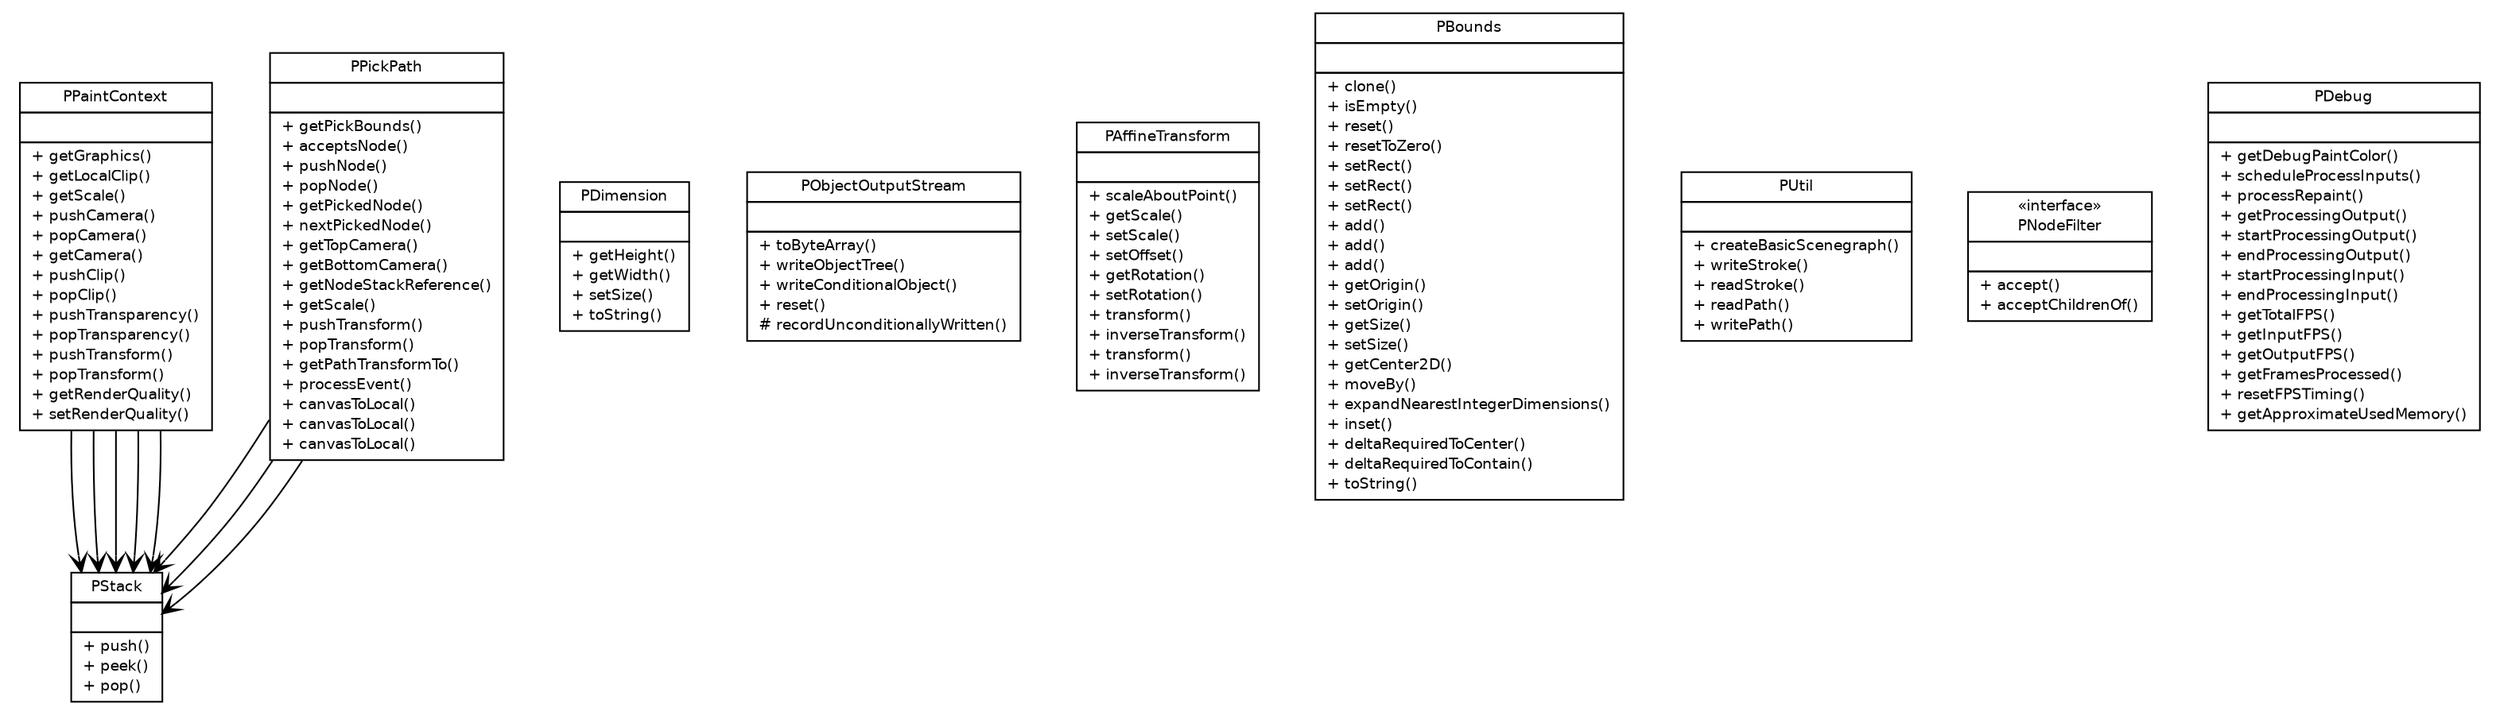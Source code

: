 #!/usr/local/bin/dot
#
# Class diagram 
# Generated by UmlGraph version 4.6 (http://www.spinellis.gr/sw/umlgraph)
#

digraph G {
	edge [fontname="Helvetica",fontsize=10,labelfontname="Helvetica",labelfontsize=10];
	node [fontname="Helvetica",fontsize=10,shape=plaintext];
	// edu.umd.cs.piccolo.util.PStack
	c0 [label=<<table border="0" cellborder="1" cellspacing="0" cellpadding="2" port="p" href="./PStack.html">
		<tr><td><table border="0" cellspacing="0" cellpadding="1">
			<tr><td> PStack </td></tr>
		</table></td></tr>
		<tr><td><table border="0" cellspacing="0" cellpadding="1">
			<tr><td align="left">  </td></tr>
		</table></td></tr>
		<tr><td><table border="0" cellspacing="0" cellpadding="1">
			<tr><td align="left"> + push() </td></tr>
			<tr><td align="left"> + peek() </td></tr>
			<tr><td align="left"> + pop() </td></tr>
		</table></td></tr>
		</table>>, fontname="Helvetica", fontcolor="black", fontsize=9.0];
	// edu.umd.cs.piccolo.util.PDimension
	c1 [label=<<table border="0" cellborder="1" cellspacing="0" cellpadding="2" port="p" href="./PDimension.html">
		<tr><td><table border="0" cellspacing="0" cellpadding="1">
			<tr><td> PDimension </td></tr>
		</table></td></tr>
		<tr><td><table border="0" cellspacing="0" cellpadding="1">
			<tr><td align="left">  </td></tr>
		</table></td></tr>
		<tr><td><table border="0" cellspacing="0" cellpadding="1">
			<tr><td align="left"> + getHeight() </td></tr>
			<tr><td align="left"> + getWidth() </td></tr>
			<tr><td align="left"> + setSize() </td></tr>
			<tr><td align="left"> + toString() </td></tr>
		</table></td></tr>
		</table>>, fontname="Helvetica", fontcolor="black", fontsize=9.0];
	// edu.umd.cs.piccolo.util.PPaintContext
	c2 [label=<<table border="0" cellborder="1" cellspacing="0" cellpadding="2" port="p" href="./PPaintContext.html">
		<tr><td><table border="0" cellspacing="0" cellpadding="1">
			<tr><td> PPaintContext </td></tr>
		</table></td></tr>
		<tr><td><table border="0" cellspacing="0" cellpadding="1">
			<tr><td align="left">  </td></tr>
		</table></td></tr>
		<tr><td><table border="0" cellspacing="0" cellpadding="1">
			<tr><td align="left"> + getGraphics() </td></tr>
			<tr><td align="left"> + getLocalClip() </td></tr>
			<tr><td align="left"> + getScale() </td></tr>
			<tr><td align="left"> + pushCamera() </td></tr>
			<tr><td align="left"> + popCamera() </td></tr>
			<tr><td align="left"> + getCamera() </td></tr>
			<tr><td align="left"> + pushClip() </td></tr>
			<tr><td align="left"> + popClip() </td></tr>
			<tr><td align="left"> + pushTransparency() </td></tr>
			<tr><td align="left"> + popTransparency() </td></tr>
			<tr><td align="left"> + pushTransform() </td></tr>
			<tr><td align="left"> + popTransform() </td></tr>
			<tr><td align="left"> + getRenderQuality() </td></tr>
			<tr><td align="left"> + setRenderQuality() </td></tr>
		</table></td></tr>
		</table>>, fontname="Helvetica", fontcolor="black", fontsize=9.0];
	// edu.umd.cs.piccolo.util.PObjectOutputStream
	c3 [label=<<table border="0" cellborder="1" cellspacing="0" cellpadding="2" port="p" href="./PObjectOutputStream.html">
		<tr><td><table border="0" cellspacing="0" cellpadding="1">
			<tr><td> PObjectOutputStream </td></tr>
		</table></td></tr>
		<tr><td><table border="0" cellspacing="0" cellpadding="1">
			<tr><td align="left">  </td></tr>
		</table></td></tr>
		<tr><td><table border="0" cellspacing="0" cellpadding="1">
			<tr><td align="left"> + toByteArray() </td></tr>
			<tr><td align="left"> + writeObjectTree() </td></tr>
			<tr><td align="left"> + writeConditionalObject() </td></tr>
			<tr><td align="left"> + reset() </td></tr>
			<tr><td align="left"> # recordUnconditionallyWritten() </td></tr>
		</table></td></tr>
		</table>>, fontname="Helvetica", fontcolor="black", fontsize=9.0];
	// edu.umd.cs.piccolo.util.PAffineTransform
	c4 [label=<<table border="0" cellborder="1" cellspacing="0" cellpadding="2" port="p" href="./PAffineTransform.html">
		<tr><td><table border="0" cellspacing="0" cellpadding="1">
			<tr><td> PAffineTransform </td></tr>
		</table></td></tr>
		<tr><td><table border="0" cellspacing="0" cellpadding="1">
			<tr><td align="left">  </td></tr>
		</table></td></tr>
		<tr><td><table border="0" cellspacing="0" cellpadding="1">
			<tr><td align="left"> + scaleAboutPoint() </td></tr>
			<tr><td align="left"> + getScale() </td></tr>
			<tr><td align="left"> + setScale() </td></tr>
			<tr><td align="left"> + setOffset() </td></tr>
			<tr><td align="left"> + getRotation() </td></tr>
			<tr><td align="left"> + setRotation() </td></tr>
			<tr><td align="left"> + transform() </td></tr>
			<tr><td align="left"> + inverseTransform() </td></tr>
			<tr><td align="left"> + transform() </td></tr>
			<tr><td align="left"> + inverseTransform() </td></tr>
		</table></td></tr>
		</table>>, fontname="Helvetica", fontcolor="black", fontsize=9.0];
	// edu.umd.cs.piccolo.util.PBounds
	c5 [label=<<table border="0" cellborder="1" cellspacing="0" cellpadding="2" port="p" href="./PBounds.html">
		<tr><td><table border="0" cellspacing="0" cellpadding="1">
			<tr><td> PBounds </td></tr>
		</table></td></tr>
		<tr><td><table border="0" cellspacing="0" cellpadding="1">
			<tr><td align="left">  </td></tr>
		</table></td></tr>
		<tr><td><table border="0" cellspacing="0" cellpadding="1">
			<tr><td align="left"> + clone() </td></tr>
			<tr><td align="left"> + isEmpty() </td></tr>
			<tr><td align="left"> + reset() </td></tr>
			<tr><td align="left"> + resetToZero() </td></tr>
			<tr><td align="left"> + setRect() </td></tr>
			<tr><td align="left"> + setRect() </td></tr>
			<tr><td align="left"> + setRect() </td></tr>
			<tr><td align="left"> + add() </td></tr>
			<tr><td align="left"> + add() </td></tr>
			<tr><td align="left"> + add() </td></tr>
			<tr><td align="left"> + getOrigin() </td></tr>
			<tr><td align="left"> + setOrigin() </td></tr>
			<tr><td align="left"> + getSize() </td></tr>
			<tr><td align="left"> + setSize() </td></tr>
			<tr><td align="left"> + getCenter2D() </td></tr>
			<tr><td align="left"> + moveBy() </td></tr>
			<tr><td align="left"> + expandNearestIntegerDimensions() </td></tr>
			<tr><td align="left"> + inset() </td></tr>
			<tr><td align="left"> + deltaRequiredToCenter() </td></tr>
			<tr><td align="left"> + deltaRequiredToContain() </td></tr>
			<tr><td align="left"> + toString() </td></tr>
		</table></td></tr>
		</table>>, fontname="Helvetica", fontcolor="black", fontsize=9.0];
	// edu.umd.cs.piccolo.util.PPickPath
	c6 [label=<<table border="0" cellborder="1" cellspacing="0" cellpadding="2" port="p" href="./PPickPath.html">
		<tr><td><table border="0" cellspacing="0" cellpadding="1">
			<tr><td> PPickPath </td></tr>
		</table></td></tr>
		<tr><td><table border="0" cellspacing="0" cellpadding="1">
			<tr><td align="left">  </td></tr>
		</table></td></tr>
		<tr><td><table border="0" cellspacing="0" cellpadding="1">
			<tr><td align="left"> + getPickBounds() </td></tr>
			<tr><td align="left"> + acceptsNode() </td></tr>
			<tr><td align="left"> + pushNode() </td></tr>
			<tr><td align="left"> + popNode() </td></tr>
			<tr><td align="left"> + getPickedNode() </td></tr>
			<tr><td align="left"> + nextPickedNode() </td></tr>
			<tr><td align="left"> + getTopCamera() </td></tr>
			<tr><td align="left"> + getBottomCamera() </td></tr>
			<tr><td align="left"> + getNodeStackReference() </td></tr>
			<tr><td align="left"> + getScale() </td></tr>
			<tr><td align="left"> + pushTransform() </td></tr>
			<tr><td align="left"> + popTransform() </td></tr>
			<tr><td align="left"> + getPathTransformTo() </td></tr>
			<tr><td align="left"> + processEvent() </td></tr>
			<tr><td align="left"> + canvasToLocal() </td></tr>
			<tr><td align="left"> + canvasToLocal() </td></tr>
			<tr><td align="left"> + canvasToLocal() </td></tr>
		</table></td></tr>
		</table>>, fontname="Helvetica", fontcolor="black", fontsize=9.0];
	// edu.umd.cs.piccolo.util.PUtil
	c7 [label=<<table border="0" cellborder="1" cellspacing="0" cellpadding="2" port="p" href="./PUtil.html">
		<tr><td><table border="0" cellspacing="0" cellpadding="1">
			<tr><td> PUtil </td></tr>
		</table></td></tr>
		<tr><td><table border="0" cellspacing="0" cellpadding="1">
			<tr><td align="left">  </td></tr>
		</table></td></tr>
		<tr><td><table border="0" cellspacing="0" cellpadding="1">
			<tr><td align="left"> + createBasicScenegraph() </td></tr>
			<tr><td align="left"> + writeStroke() </td></tr>
			<tr><td align="left"> + readStroke() </td></tr>
			<tr><td align="left"> + readPath() </td></tr>
			<tr><td align="left"> + writePath() </td></tr>
		</table></td></tr>
		</table>>, fontname="Helvetica", fontcolor="black", fontsize=9.0];
	// edu.umd.cs.piccolo.util.PNodeFilter
	c8 [label=<<table border="0" cellborder="1" cellspacing="0" cellpadding="2" port="p" href="./PNodeFilter.html">
		<tr><td><table border="0" cellspacing="0" cellpadding="1">
			<tr><td> &laquo;interface&raquo; </td></tr>
			<tr><td> PNodeFilter </td></tr>
		</table></td></tr>
		<tr><td><table border="0" cellspacing="0" cellpadding="1">
			<tr><td align="left">  </td></tr>
		</table></td></tr>
		<tr><td><table border="0" cellspacing="0" cellpadding="1">
			<tr><td align="left"> + accept() </td></tr>
			<tr><td align="left"> + acceptChildrenOf() </td></tr>
		</table></td></tr>
		</table>>, fontname="Helvetica", fontcolor="black", fontsize=9.0];
	// edu.umd.cs.piccolo.util.PDebug
	c9 [label=<<table border="0" cellborder="1" cellspacing="0" cellpadding="2" port="p" href="./PDebug.html">
		<tr><td><table border="0" cellspacing="0" cellpadding="1">
			<tr><td> PDebug </td></tr>
		</table></td></tr>
		<tr><td><table border="0" cellspacing="0" cellpadding="1">
			<tr><td align="left">  </td></tr>
		</table></td></tr>
		<tr><td><table border="0" cellspacing="0" cellpadding="1">
			<tr><td align="left"> + getDebugPaintColor() </td></tr>
			<tr><td align="left"> + scheduleProcessInputs() </td></tr>
			<tr><td align="left"> + processRepaint() </td></tr>
			<tr><td align="left"> + getProcessingOutput() </td></tr>
			<tr><td align="left"> + startProcessingOutput() </td></tr>
			<tr><td align="left"> + endProcessingOutput() </td></tr>
			<tr><td align="left"> + startProcessingInput() </td></tr>
			<tr><td align="left"> + endProcessingInput() </td></tr>
			<tr><td align="left"> + getTotalFPS() </td></tr>
			<tr><td align="left"> + getInputFPS() </td></tr>
			<tr><td align="left"> + getOutputFPS() </td></tr>
			<tr><td align="left"> + getFramesProcessed() </td></tr>
			<tr><td align="left"> + resetFPSTiming() </td></tr>
			<tr><td align="left"> + getApproximateUsedMemory() </td></tr>
		</table></td></tr>
		</table>>, fontname="Helvetica", fontcolor="black", fontsize=9.0];
	// edu.umd.cs.piccolo.util.PPaintContext NAVASSOC edu.umd.cs.piccolo.util.PStack
	c2:p -> c0:p [taillabel="", label="", headlabel="", fontname="Helvetica", fontcolor="black", fontsize=10.0, color="black", arrowhead=open];
	// edu.umd.cs.piccolo.util.PPaintContext NAVASSOC edu.umd.cs.piccolo.util.PStack
	c2:p -> c0:p [taillabel="", label="", headlabel="", fontname="Helvetica", fontcolor="black", fontsize=10.0, color="black", arrowhead=open];
	// edu.umd.cs.piccolo.util.PPaintContext NAVASSOC edu.umd.cs.piccolo.util.PStack
	c2:p -> c0:p [taillabel="", label="", headlabel="", fontname="Helvetica", fontcolor="black", fontsize=10.0, color="black", arrowhead=open];
	// edu.umd.cs.piccolo.util.PPaintContext NAVASSOC edu.umd.cs.piccolo.util.PStack
	c2:p -> c0:p [taillabel="", label="", headlabel="", fontname="Helvetica", fontcolor="black", fontsize=10.0, color="black", arrowhead=open];
	// edu.umd.cs.piccolo.util.PPaintContext NAVASSOC edu.umd.cs.piccolo.util.PStack
	c2:p -> c0:p [taillabel="", label="", headlabel="", fontname="Helvetica", fontcolor="black", fontsize=10.0, color="black", arrowhead=open];
	// edu.umd.cs.piccolo.util.PPickPath NAVASSOC edu.umd.cs.piccolo.util.PStack
	c6:p -> c0:p [taillabel="", label="", headlabel="", fontname="Helvetica", fontcolor="black", fontsize=10.0, color="black", arrowhead=open];
	// edu.umd.cs.piccolo.util.PPickPath NAVASSOC edu.umd.cs.piccolo.util.PStack
	c6:p -> c0:p [taillabel="", label="", headlabel="", fontname="Helvetica", fontcolor="black", fontsize=10.0, color="black", arrowhead=open];
	// edu.umd.cs.piccolo.util.PPickPath NAVASSOC edu.umd.cs.piccolo.util.PStack
	c6:p -> c0:p [taillabel="", label="", headlabel="", fontname="Helvetica", fontcolor="black", fontsize=10.0, color="black", arrowhead=open];
}

